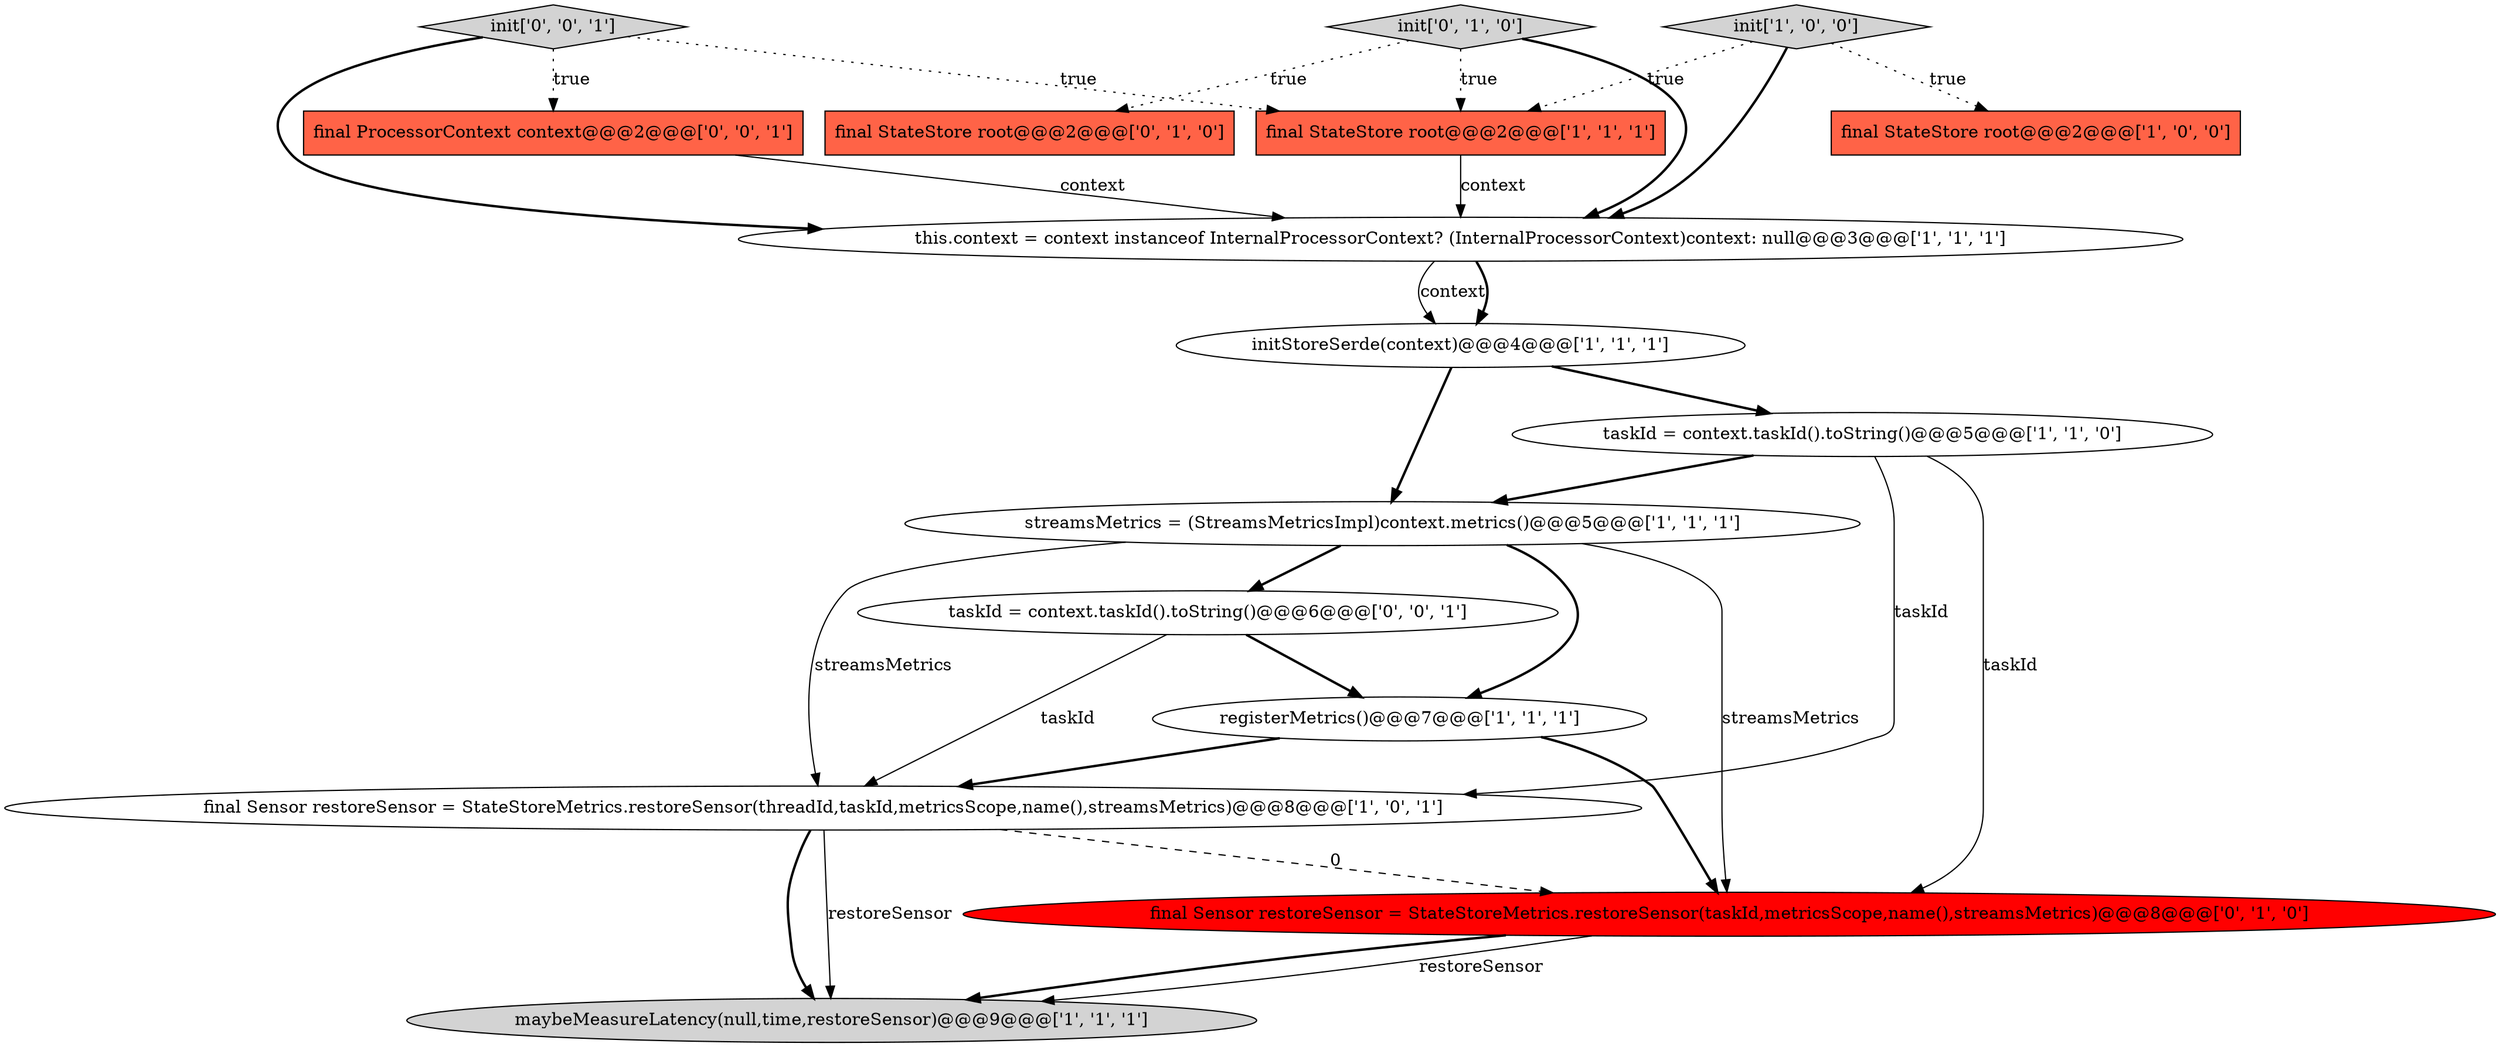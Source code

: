 digraph {
6 [style = filled, label = "registerMetrics()@@@7@@@['1', '1', '1']", fillcolor = white, shape = ellipse image = "AAA0AAABBB1BBB"];
13 [style = filled, label = "init['0', '0', '1']", fillcolor = lightgray, shape = diamond image = "AAA0AAABBB3BBB"];
9 [style = filled, label = "final StateStore root@@@2@@@['1', '1', '1']", fillcolor = tomato, shape = box image = "AAA0AAABBB1BBB"];
1 [style = filled, label = "streamsMetrics = (StreamsMetricsImpl)context.metrics()@@@5@@@['1', '1', '1']", fillcolor = white, shape = ellipse image = "AAA0AAABBB1BBB"];
15 [style = filled, label = "taskId = context.taskId().toString()@@@6@@@['0', '0', '1']", fillcolor = white, shape = ellipse image = "AAA0AAABBB3BBB"];
5 [style = filled, label = "this.context = context instanceof InternalProcessorContext? (InternalProcessorContext)context: null@@@3@@@['1', '1', '1']", fillcolor = white, shape = ellipse image = "AAA0AAABBB1BBB"];
12 [style = filled, label = "final Sensor restoreSensor = StateStoreMetrics.restoreSensor(taskId,metricsScope,name(),streamsMetrics)@@@8@@@['0', '1', '0']", fillcolor = red, shape = ellipse image = "AAA1AAABBB2BBB"];
3 [style = filled, label = "final Sensor restoreSensor = StateStoreMetrics.restoreSensor(threadId,taskId,metricsScope,name(),streamsMetrics)@@@8@@@['1', '0', '1']", fillcolor = white, shape = ellipse image = "AAA0AAABBB1BBB"];
7 [style = filled, label = "initStoreSerde(context)@@@4@@@['1', '1', '1']", fillcolor = white, shape = ellipse image = "AAA0AAABBB1BBB"];
11 [style = filled, label = "init['0', '1', '0']", fillcolor = lightgray, shape = diamond image = "AAA0AAABBB2BBB"];
8 [style = filled, label = "init['1', '0', '0']", fillcolor = lightgray, shape = diamond image = "AAA0AAABBB1BBB"];
0 [style = filled, label = "maybeMeasureLatency(null,time,restoreSensor)@@@9@@@['1', '1', '1']", fillcolor = lightgray, shape = ellipse image = "AAA0AAABBB1BBB"];
2 [style = filled, label = "final StateStore root@@@2@@@['1', '0', '0']", fillcolor = tomato, shape = box image = "AAA0AAABBB1BBB"];
4 [style = filled, label = "taskId = context.taskId().toString()@@@5@@@['1', '1', '0']", fillcolor = white, shape = ellipse image = "AAA0AAABBB1BBB"];
10 [style = filled, label = "final StateStore root@@@2@@@['0', '1', '0']", fillcolor = tomato, shape = box image = "AAA0AAABBB2BBB"];
14 [style = filled, label = "final ProcessorContext context@@@2@@@['0', '0', '1']", fillcolor = tomato, shape = box image = "AAA0AAABBB3BBB"];
12->0 [style = solid, label="restoreSensor"];
6->3 [style = bold, label=""];
7->1 [style = bold, label=""];
11->10 [style = dotted, label="true"];
8->2 [style = dotted, label="true"];
9->5 [style = solid, label="context"];
1->15 [style = bold, label=""];
14->5 [style = solid, label="context"];
1->12 [style = solid, label="streamsMetrics"];
11->9 [style = dotted, label="true"];
15->6 [style = bold, label=""];
5->7 [style = solid, label="context"];
7->4 [style = bold, label=""];
1->3 [style = solid, label="streamsMetrics"];
12->0 [style = bold, label=""];
15->3 [style = solid, label="taskId"];
3->0 [style = bold, label=""];
11->5 [style = bold, label=""];
4->12 [style = solid, label="taskId"];
4->3 [style = solid, label="taskId"];
3->0 [style = solid, label="restoreSensor"];
1->6 [style = bold, label=""];
3->12 [style = dashed, label="0"];
8->5 [style = bold, label=""];
13->9 [style = dotted, label="true"];
13->5 [style = bold, label=""];
5->7 [style = bold, label=""];
4->1 [style = bold, label=""];
8->9 [style = dotted, label="true"];
13->14 [style = dotted, label="true"];
6->12 [style = bold, label=""];
}
